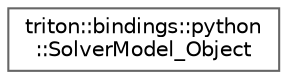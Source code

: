 digraph "Graphical Class Hierarchy"
{
 // LATEX_PDF_SIZE
  bgcolor="transparent";
  edge [fontname=Helvetica,fontsize=10,labelfontname=Helvetica,labelfontsize=10];
  node [fontname=Helvetica,fontsize=10,shape=box,height=0.2,width=0.4];
  rankdir="LR";
  Node0 [label="triton::bindings::python\l::SolverModel_Object",height=0.2,width=0.4,color="grey40", fillcolor="white", style="filled",URL="$structtriton_1_1bindings_1_1python_1_1SolverModel__Object.html",tooltip="pySolverModel object."];
}
